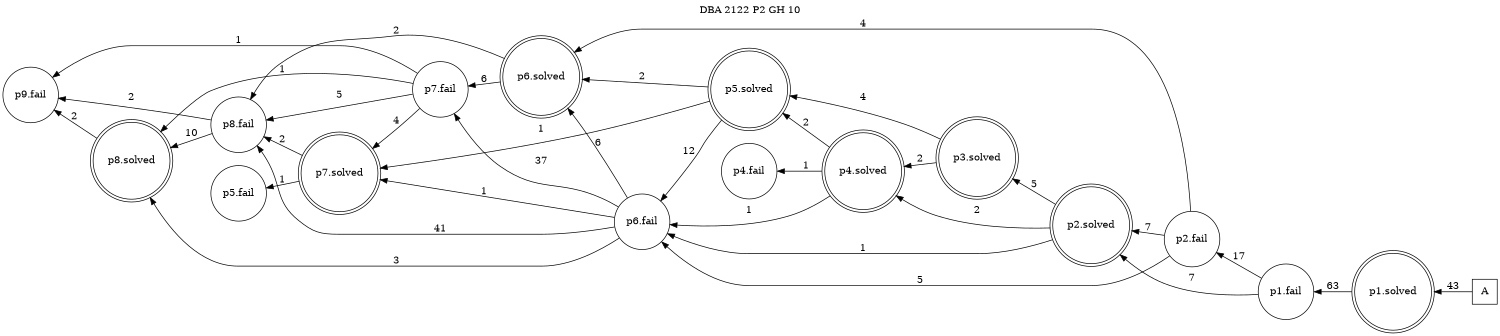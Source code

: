 digraph DBA_2122_P2_GH_10_GOOD {
labelloc="tl"
label= " DBA 2122 P2 GH 10 "
rankdir="RL";
graph [ size=" 10 , 10 !"]

"A" [shape="square" label="A"]
"p1.solved" [shape="doublecircle" label="p1.solved"]
"p1.fail" [shape="circle" label="p1.fail"]
"p2.fail" [shape="circle" label="p2.fail"]
"p2.solved" [shape="doublecircle" label="p2.solved"]
"p3.solved" [shape="doublecircle" label="p3.solved"]
"p5.solved" [shape="doublecircle" label="p5.solved"]
"p6.fail" [shape="circle" label="p6.fail"]
"p6.solved" [shape="doublecircle" label="p6.solved"]
"p7.fail" [shape="circle" label="p7.fail"]
"p8.fail" [shape="circle" label="p8.fail"]
"p7.solved" [shape="doublecircle" label="p7.solved"]
"p5.fail" [shape="circle" label="p5.fail"]
"p4.solved" [shape="doublecircle" label="p4.solved"]
"p8.solved" [shape="doublecircle" label="p8.solved"]
"p9.fail" [shape="circle" label="p9.fail"]
"p4.fail" [shape="circle" label="p4.fail"]
"A" -> "p1.solved" [ label=43]
"p1.solved" -> "p1.fail" [ label=63]
"p1.fail" -> "p2.fail" [ label=17]
"p1.fail" -> "p2.solved" [ label=7]
"p2.fail" -> "p2.solved" [ label=7]
"p2.fail" -> "p6.fail" [ label=5]
"p2.fail" -> "p6.solved" [ label=4]
"p2.solved" -> "p3.solved" [ label=5]
"p2.solved" -> "p6.fail" [ label=1]
"p2.solved" -> "p4.solved" [ label=2]
"p3.solved" -> "p5.solved" [ label=4]
"p3.solved" -> "p4.solved" [ label=2]
"p5.solved" -> "p6.fail" [ label=12]
"p5.solved" -> "p6.solved" [ label=2]
"p5.solved" -> "p7.solved" [ label=1]
"p6.fail" -> "p6.solved" [ label=6]
"p6.fail" -> "p7.fail" [ label=37]
"p6.fail" -> "p8.fail" [ label=41]
"p6.fail" -> "p7.solved" [ label=1]
"p6.fail" -> "p8.solved" [ label=3]
"p6.solved" -> "p7.fail" [ label=6]
"p6.solved" -> "p8.fail" [ label=2]
"p7.fail" -> "p8.fail" [ label=5]
"p7.fail" -> "p7.solved" [ label=4]
"p7.fail" -> "p8.solved" [ label=1]
"p7.fail" -> "p9.fail" [ label=1]
"p8.fail" -> "p8.solved" [ label=10]
"p8.fail" -> "p9.fail" [ label=2]
"p7.solved" -> "p8.fail" [ label=2]
"p7.solved" -> "p5.fail" [ label=1]
"p4.solved" -> "p5.solved" [ label=2]
"p4.solved" -> "p6.fail" [ label=1]
"p4.solved" -> "p4.fail" [ label=1]
"p8.solved" -> "p9.fail" [ label=2]
}
